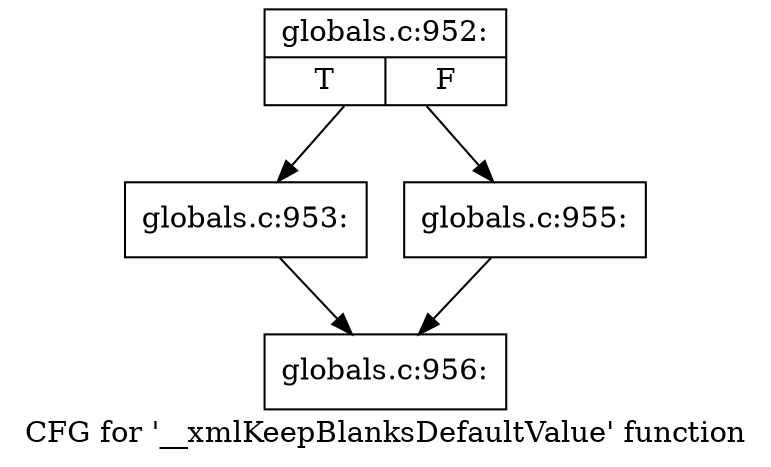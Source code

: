 digraph "CFG for '__xmlKeepBlanksDefaultValue' function" {
	label="CFG for '__xmlKeepBlanksDefaultValue' function";

	Node0x4acdae0 [shape=record,label="{globals.c:952:|{<s0>T|<s1>F}}"];
	Node0x4acdae0 -> Node0x4acdf20;
	Node0x4acdae0 -> Node0x4acdfc0;
	Node0x4acdf20 [shape=record,label="{globals.c:953:}"];
	Node0x4acdf20 -> Node0x4ac9230;
	Node0x4acdfc0 [shape=record,label="{globals.c:955:}"];
	Node0x4acdfc0 -> Node0x4ac9230;
	Node0x4ac9230 [shape=record,label="{globals.c:956:}"];
}
